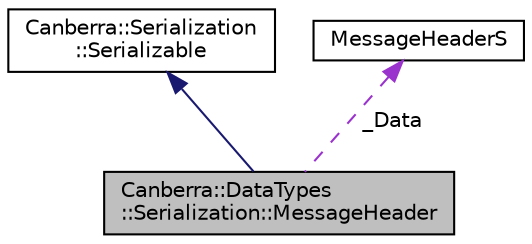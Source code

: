 digraph "Canberra::DataTypes::Serialization::MessageHeader"
{
  edge [fontname="Helvetica",fontsize="10",labelfontname="Helvetica",labelfontsize="10"];
  node [fontname="Helvetica",fontsize="10",shape=record];
  Node2 [label="Canberra::DataTypes\l::Serialization::MessageHeader",height=0.2,width=0.4,color="black", fillcolor="grey75", style="filled", fontcolor="black"];
  Node3 -> Node2 [dir="back",color="midnightblue",fontsize="10",style="solid",fontname="Helvetica"];
  Node3 [label="Canberra::Serialization\l::Serializable",height=0.2,width=0.4,color="black", fillcolor="white", style="filled",URL="$d0/d9f/class_canberra_1_1_serialization_1_1_serializable.html"];
  Node4 -> Node2 [dir="back",color="darkorchid3",fontsize="10",style="dashed",label=" _Data" ,fontname="Helvetica"];
  Node4 [label="MessageHeaderS",height=0.2,width=0.4,color="black", fillcolor="white", style="filled",URL="$db/d76/struct_message_header_s.html"];
}

